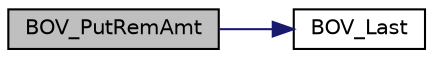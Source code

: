 digraph "BOV_PutRemAmt"
{
  edge [fontname="Helvetica",fontsize="10",labelfontname="Helvetica",labelfontsize="10"];
  node [fontname="Helvetica",fontsize="10",shape=record];
  rankdir="LR";
  Node1 [label="BOV_PutRemAmt",height=0.2,width=0.4,color="black", fillcolor="grey75", style="filled", fontcolor="black"];
  Node1 -> Node2 [color="midnightblue",fontsize="10",style="solid",fontname="Helvetica"];
  Node2 [label="BOV_Last",height=0.2,width=0.4,color="black", fillcolor="white", style="filled",URL="$bur__bov_8c.html#ae077167ab00748b032ffb19f6419b55b"];
}
